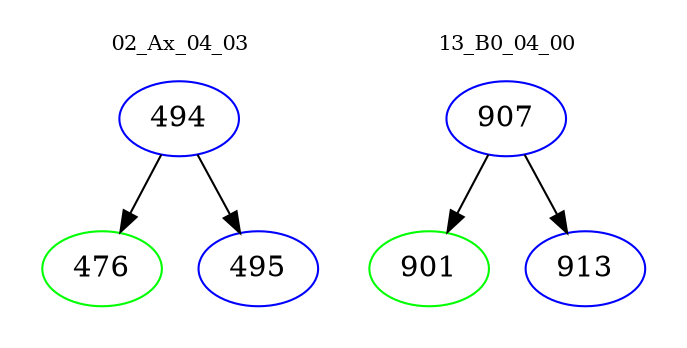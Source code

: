 digraph{
subgraph cluster_0 {
color = white
label = "02_Ax_04_03";
fontsize=10;
T0_494 [label="494", color="blue"]
T0_494 -> T0_476 [color="black"]
T0_476 [label="476", color="green"]
T0_494 -> T0_495 [color="black"]
T0_495 [label="495", color="blue"]
}
subgraph cluster_1 {
color = white
label = "13_B0_04_00";
fontsize=10;
T1_907 [label="907", color="blue"]
T1_907 -> T1_901 [color="black"]
T1_901 [label="901", color="green"]
T1_907 -> T1_913 [color="black"]
T1_913 [label="913", color="blue"]
}
}

